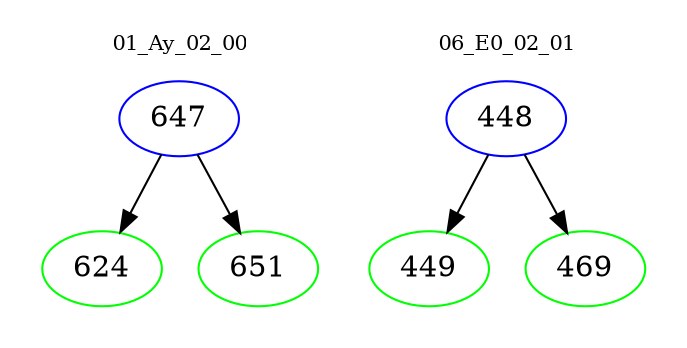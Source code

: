 digraph{
subgraph cluster_0 {
color = white
label = "01_Ay_02_00";
fontsize=10;
T0_647 [label="647", color="blue"]
T0_647 -> T0_624 [color="black"]
T0_624 [label="624", color="green"]
T0_647 -> T0_651 [color="black"]
T0_651 [label="651", color="green"]
}
subgraph cluster_1 {
color = white
label = "06_E0_02_01";
fontsize=10;
T1_448 [label="448", color="blue"]
T1_448 -> T1_449 [color="black"]
T1_449 [label="449", color="green"]
T1_448 -> T1_469 [color="black"]
T1_469 [label="469", color="green"]
}
}
